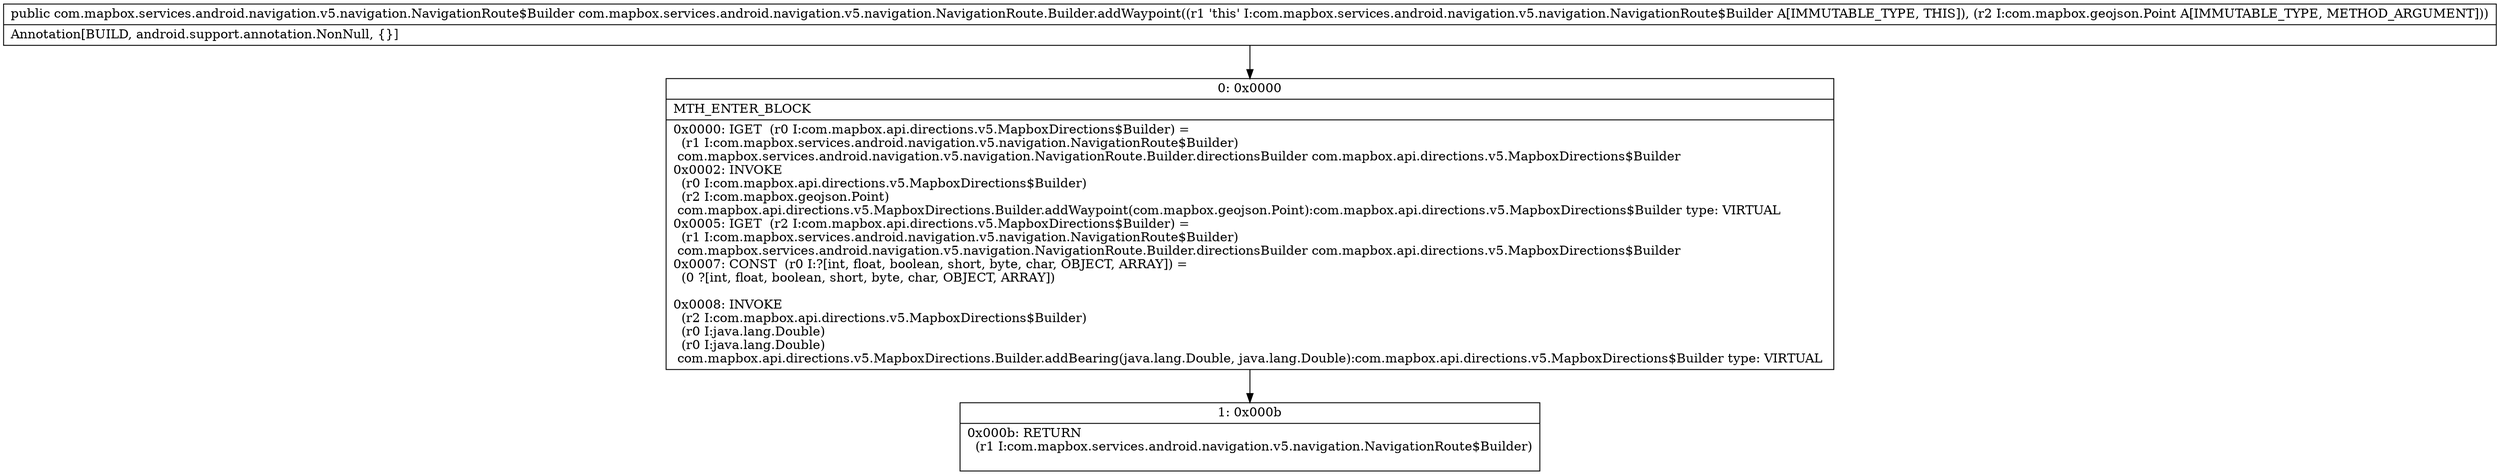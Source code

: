 digraph "CFG forcom.mapbox.services.android.navigation.v5.navigation.NavigationRoute.Builder.addWaypoint(Lcom\/mapbox\/geojson\/Point;)Lcom\/mapbox\/services\/android\/navigation\/v5\/navigation\/NavigationRoute$Builder;" {
Node_0 [shape=record,label="{0\:\ 0x0000|MTH_ENTER_BLOCK\l|0x0000: IGET  (r0 I:com.mapbox.api.directions.v5.MapboxDirections$Builder) = \l  (r1 I:com.mapbox.services.android.navigation.v5.navigation.NavigationRoute$Builder)\l com.mapbox.services.android.navigation.v5.navigation.NavigationRoute.Builder.directionsBuilder com.mapbox.api.directions.v5.MapboxDirections$Builder \l0x0002: INVOKE  \l  (r0 I:com.mapbox.api.directions.v5.MapboxDirections$Builder)\l  (r2 I:com.mapbox.geojson.Point)\l com.mapbox.api.directions.v5.MapboxDirections.Builder.addWaypoint(com.mapbox.geojson.Point):com.mapbox.api.directions.v5.MapboxDirections$Builder type: VIRTUAL \l0x0005: IGET  (r2 I:com.mapbox.api.directions.v5.MapboxDirections$Builder) = \l  (r1 I:com.mapbox.services.android.navigation.v5.navigation.NavigationRoute$Builder)\l com.mapbox.services.android.navigation.v5.navigation.NavigationRoute.Builder.directionsBuilder com.mapbox.api.directions.v5.MapboxDirections$Builder \l0x0007: CONST  (r0 I:?[int, float, boolean, short, byte, char, OBJECT, ARRAY]) = \l  (0 ?[int, float, boolean, short, byte, char, OBJECT, ARRAY])\l \l0x0008: INVOKE  \l  (r2 I:com.mapbox.api.directions.v5.MapboxDirections$Builder)\l  (r0 I:java.lang.Double)\l  (r0 I:java.lang.Double)\l com.mapbox.api.directions.v5.MapboxDirections.Builder.addBearing(java.lang.Double, java.lang.Double):com.mapbox.api.directions.v5.MapboxDirections$Builder type: VIRTUAL \l}"];
Node_1 [shape=record,label="{1\:\ 0x000b|0x000b: RETURN  \l  (r1 I:com.mapbox.services.android.navigation.v5.navigation.NavigationRoute$Builder)\l \l}"];
MethodNode[shape=record,label="{public com.mapbox.services.android.navigation.v5.navigation.NavigationRoute$Builder com.mapbox.services.android.navigation.v5.navigation.NavigationRoute.Builder.addWaypoint((r1 'this' I:com.mapbox.services.android.navigation.v5.navigation.NavigationRoute$Builder A[IMMUTABLE_TYPE, THIS]), (r2 I:com.mapbox.geojson.Point A[IMMUTABLE_TYPE, METHOD_ARGUMENT]))  | Annotation[BUILD, android.support.annotation.NonNull, \{\}]\l}"];
MethodNode -> Node_0;
Node_0 -> Node_1;
}


